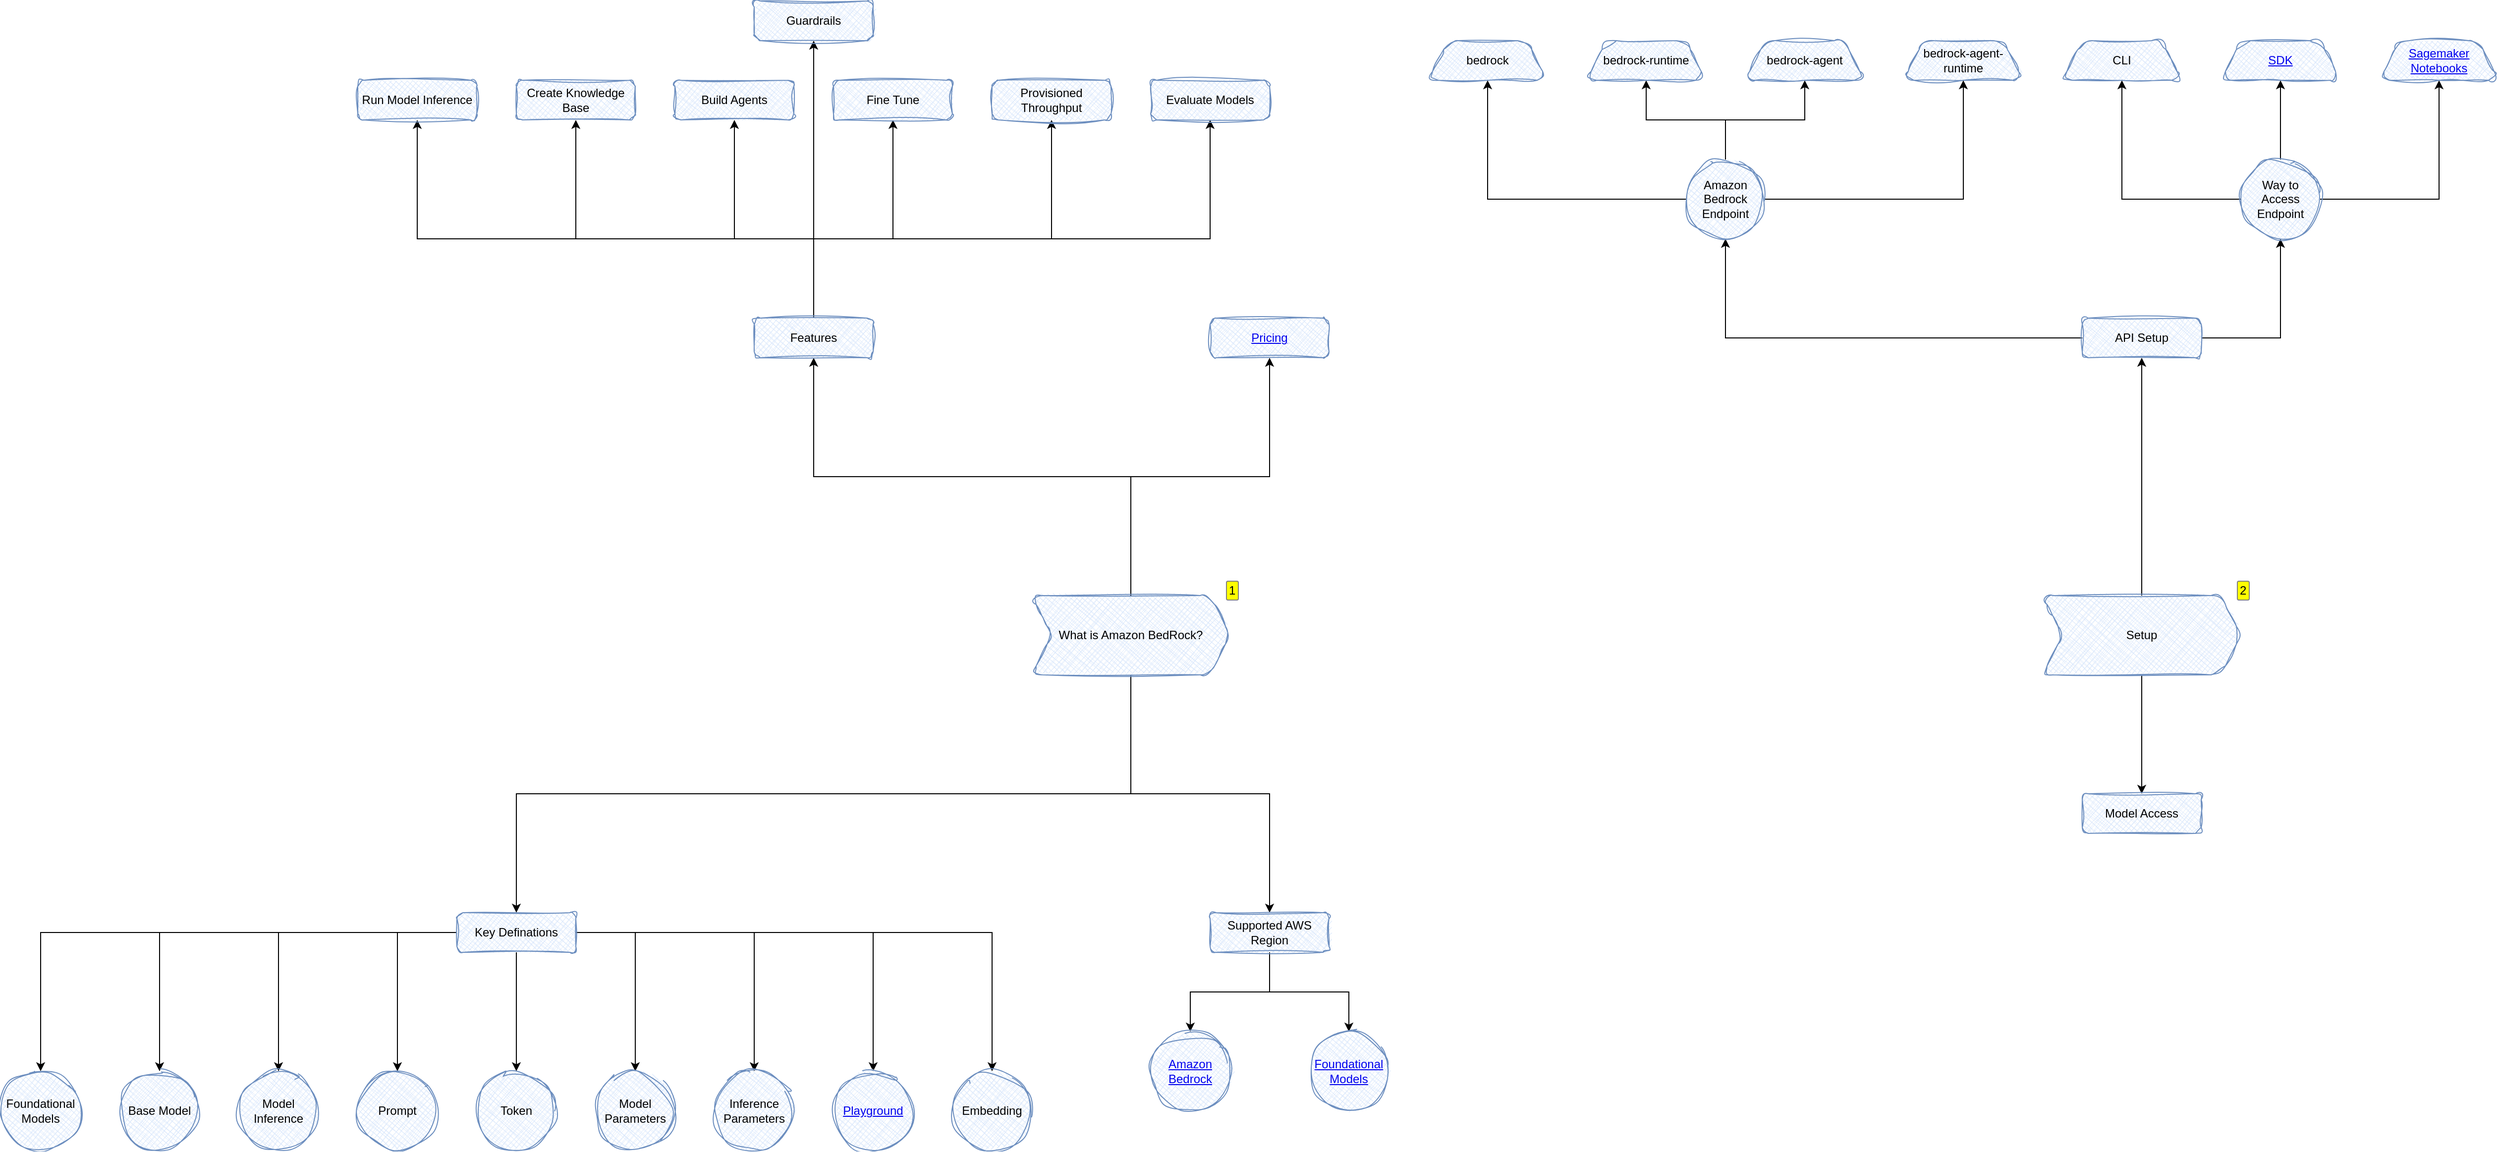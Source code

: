 <mxfile border="50" scale="3" compressed="false" locked="false" version="24.6.1" type="github">
  <diagram id="XDDI6lQXFnjoqCgmZGp5" name="Amazon Bedrock">
    <mxGraphModel dx="3278" dy="2158" grid="1" gridSize="10" guides="1" tooltips="1" connect="1" arrows="1" fold="1" page="1" pageScale="1" pageWidth="850" pageHeight="1100" math="0" shadow="0">
      <root>
        <mxCell id="0" />
        <mxCell id="1" parent="0" />
        <mxCell id="QQbbzArQkpCSjGnbr7T3-3" value="" style="edgeStyle=orthogonalEdgeStyle;rounded=0;hachureGap=4;orthogonalLoop=1;jettySize=auto;html=1;fontFamily=Architects Daughter;fontSource=https%3A%2F%2Ffonts.googleapis.com%2Fcss%3Ffamily%3DArchitects%2BDaughter;" edge="1" parent="1" source="QQbbzArQkpCSjGnbr7T3-1" target="QQbbzArQkpCSjGnbr7T3-2">
          <mxGeometry relative="1" as="geometry">
            <Array as="points">
              <mxPoint x="100" y="400" />
              <mxPoint x="-220" y="400" />
            </Array>
          </mxGeometry>
        </mxCell>
        <mxCell id="QQbbzArQkpCSjGnbr7T3-5" value="" style="edgeStyle=orthogonalEdgeStyle;shape=connector;rounded=0;hachureGap=4;orthogonalLoop=1;jettySize=auto;html=1;strokeColor=default;align=center;verticalAlign=middle;fontFamily=Architects Daughter;fontSource=https%3A%2F%2Ffonts.googleapis.com%2Fcss%3Ffamily%3DArchitects%2BDaughter;fontSize=11;fontColor=default;labelBackgroundColor=default;endArrow=classic;" edge="1" parent="1" source="QQbbzArQkpCSjGnbr7T3-1" target="QQbbzArQkpCSjGnbr7T3-4">
          <mxGeometry relative="1" as="geometry" />
        </mxCell>
        <mxCell id="QQbbzArQkpCSjGnbr7T3-7" value="" style="edgeStyle=orthogonalEdgeStyle;shape=connector;rounded=0;hachureGap=4;orthogonalLoop=1;jettySize=auto;html=1;strokeColor=default;align=center;verticalAlign=middle;fontFamily=Architects Daughter;fontSource=https%3A%2F%2Ffonts.googleapis.com%2Fcss%3Ffamily%3DArchitects%2BDaughter;fontSize=11;fontColor=default;labelBackgroundColor=default;endArrow=classic;" edge="1" parent="1" source="QQbbzArQkpCSjGnbr7T3-1" target="QQbbzArQkpCSjGnbr7T3-6">
          <mxGeometry relative="1" as="geometry">
            <Array as="points">
              <mxPoint x="100" y="720" />
              <mxPoint x="-520" y="720" />
            </Array>
          </mxGeometry>
        </mxCell>
        <mxCell id="QQbbzArQkpCSjGnbr7T3-9" value="" style="edgeStyle=orthogonalEdgeStyle;shape=connector;rounded=0;hachureGap=4;orthogonalLoop=1;jettySize=auto;html=1;strokeColor=default;align=center;verticalAlign=middle;fontFamily=Architects Daughter;fontSource=https%3A%2F%2Ffonts.googleapis.com%2Fcss%3Ffamily%3DArchitects%2BDaughter;fontSize=11;fontColor=default;labelBackgroundColor=default;endArrow=classic;" edge="1" parent="1" source="QQbbzArQkpCSjGnbr7T3-1" target="QQbbzArQkpCSjGnbr7T3-8">
          <mxGeometry relative="1" as="geometry" />
        </mxCell>
        <UserObject label="What is Amazon BedRock?" tooltip="Amazon Bedrock is a fully managed service that makes high-performing foundation models (FMs) from leading AI startups and Amazon available for your use through a unified API. You can choose from a wide range of foundation models to find the model that is best suited for your use case. Amazon Bedrock also offers a broad set of capabilities to build generative AI applications with security, privacy, and responsible AI. Using Amazon Bedrock, you can easily experiment with and evaluate top foundation models for your use cases, privately customize them with your data using techniques such as fine-tuning and Retrieval Augmented Generation (RAG), and build agents that execute tasks using your enterprise systems and data sources.&#xa;&#xa;With Amazon Bedrock&#39;s serverless experience, you can get started quickly, privately customize foundation models with your own data, and easily and securely integrate and deploy them into your applications using AWS tools without having to manage any infrastructure." id="QQbbzArQkpCSjGnbr7T3-1">
          <mxCell style="shape=step;perimeter=stepPerimeter;whiteSpace=wrap;html=1;fixedSize=1;sketch=1;curveFitting=1;jiggle=2;shadow=0;rounded=1;fillStyle=cross-hatch;fillColor=#dae8fc;strokeColor=#6c8ebf;treeFolding=1;treeMoving=1;enumerate=1;" vertex="1" parent="1">
            <mxGeometry y="520" width="200" height="80" as="geometry" />
          </mxCell>
        </UserObject>
        <mxCell id="QQbbzArQkpCSjGnbr7T3-16" style="edgeStyle=orthogonalEdgeStyle;shape=connector;rounded=0;hachureGap=4;orthogonalLoop=1;jettySize=auto;html=1;entryX=0.5;entryY=1;entryDx=0;entryDy=0;strokeColor=default;align=center;verticalAlign=middle;fontFamily=Architects Daughter;fontSource=https%3A%2F%2Ffonts.googleapis.com%2Fcss%3Ffamily%3DArchitects%2BDaughter;fontSize=11;fontColor=default;labelBackgroundColor=default;endArrow=classic;" edge="1" parent="1" source="QQbbzArQkpCSjGnbr7T3-2" target="QQbbzArQkpCSjGnbr7T3-13">
          <mxGeometry relative="1" as="geometry">
            <Array as="points">
              <mxPoint x="-220" y="160" />
              <mxPoint x="-140" y="160" />
            </Array>
          </mxGeometry>
        </mxCell>
        <mxCell id="QQbbzArQkpCSjGnbr7T3-17" style="edgeStyle=orthogonalEdgeStyle;shape=connector;rounded=0;hachureGap=4;orthogonalLoop=1;jettySize=auto;html=1;strokeColor=default;align=center;verticalAlign=middle;fontFamily=Architects Daughter;fontSource=https%3A%2F%2Ffonts.googleapis.com%2Fcss%3Ffamily%3DArchitects%2BDaughter;fontSize=11;fontColor=default;labelBackgroundColor=default;endArrow=classic;" edge="1" parent="1" source="QQbbzArQkpCSjGnbr7T3-2" target="QQbbzArQkpCSjGnbr7T3-14">
          <mxGeometry relative="1" as="geometry">
            <Array as="points">
              <mxPoint x="-220" y="160" />
              <mxPoint x="20" y="160" />
            </Array>
          </mxGeometry>
        </mxCell>
        <mxCell id="QQbbzArQkpCSjGnbr7T3-19" style="edgeStyle=orthogonalEdgeStyle;shape=connector;rounded=0;hachureGap=4;orthogonalLoop=1;jettySize=auto;html=1;strokeColor=default;align=center;verticalAlign=middle;fontFamily=Architects Daughter;fontSource=https%3A%2F%2Ffonts.googleapis.com%2Fcss%3Ffamily%3DArchitects%2BDaughter;fontSize=11;fontColor=default;labelBackgroundColor=default;endArrow=classic;" edge="1" parent="1" source="QQbbzArQkpCSjGnbr7T3-2" target="QQbbzArQkpCSjGnbr7T3-18">
          <mxGeometry relative="1" as="geometry">
            <Array as="points">
              <mxPoint x="-220" y="160" />
              <mxPoint x="180" y="160" />
            </Array>
          </mxGeometry>
        </mxCell>
        <mxCell id="QQbbzArQkpCSjGnbr7T3-21" style="edgeStyle=orthogonalEdgeStyle;shape=connector;rounded=0;hachureGap=4;orthogonalLoop=1;jettySize=auto;html=1;entryX=0.5;entryY=1;entryDx=0;entryDy=0;strokeColor=default;align=center;verticalAlign=middle;fontFamily=Architects Daughter;fontSource=https%3A%2F%2Ffonts.googleapis.com%2Fcss%3Ffamily%3DArchitects%2BDaughter;fontSize=11;fontColor=default;labelBackgroundColor=default;endArrow=classic;" edge="1" parent="1" source="QQbbzArQkpCSjGnbr7T3-2" target="QQbbzArQkpCSjGnbr7T3-20">
          <mxGeometry relative="1" as="geometry">
            <Array as="points">
              <mxPoint x="-220" y="160" />
              <mxPoint x="-620" y="160" />
            </Array>
          </mxGeometry>
        </mxCell>
        <mxCell id="QQbbzArQkpCSjGnbr7T3-22" style="edgeStyle=orthogonalEdgeStyle;shape=connector;rounded=0;hachureGap=4;orthogonalLoop=1;jettySize=auto;html=1;entryX=0.5;entryY=1;entryDx=0;entryDy=0;strokeColor=default;align=center;verticalAlign=middle;fontFamily=Architects Daughter;fontSource=https%3A%2F%2Ffonts.googleapis.com%2Fcss%3Ffamily%3DArchitects%2BDaughter;fontSize=11;fontColor=default;labelBackgroundColor=default;endArrow=classic;" edge="1" parent="1" source="QQbbzArQkpCSjGnbr7T3-2" target="QQbbzArQkpCSjGnbr7T3-12">
          <mxGeometry relative="1" as="geometry">
            <Array as="points">
              <mxPoint x="-220" y="160" />
              <mxPoint x="-300" y="160" />
            </Array>
          </mxGeometry>
        </mxCell>
        <mxCell id="QQbbzArQkpCSjGnbr7T3-23" style="edgeStyle=orthogonalEdgeStyle;shape=connector;rounded=0;hachureGap=4;orthogonalLoop=1;jettySize=auto;html=1;entryX=0.5;entryY=1;entryDx=0;entryDy=0;strokeColor=default;align=center;verticalAlign=middle;fontFamily=Architects Daughter;fontSource=https%3A%2F%2Ffonts.googleapis.com%2Fcss%3Ffamily%3DArchitects%2BDaughter;fontSize=11;fontColor=default;labelBackgroundColor=default;endArrow=classic;" edge="1" parent="1" source="QQbbzArQkpCSjGnbr7T3-2" target="QQbbzArQkpCSjGnbr7T3-10">
          <mxGeometry relative="1" as="geometry">
            <Array as="points">
              <mxPoint x="-220" y="160" />
              <mxPoint x="-460" y="160" />
            </Array>
          </mxGeometry>
        </mxCell>
        <mxCell id="QQbbzArQkpCSjGnbr7T3-25" value="" style="edgeStyle=orthogonalEdgeStyle;shape=connector;rounded=0;hachureGap=4;orthogonalLoop=1;jettySize=auto;html=1;strokeColor=default;align=center;verticalAlign=middle;fontFamily=Architects Daughter;fontSource=https%3A%2F%2Ffonts.googleapis.com%2Fcss%3Ffamily%3DArchitects%2BDaughter;fontSize=11;fontColor=default;labelBackgroundColor=default;endArrow=classic;" edge="1" parent="1" source="QQbbzArQkpCSjGnbr7T3-2" target="QQbbzArQkpCSjGnbr7T3-24">
          <mxGeometry relative="1" as="geometry" />
        </mxCell>
        <mxCell id="QQbbzArQkpCSjGnbr7T3-2" value="Features" style="whiteSpace=wrap;html=1;fillColor=#dae8fc;strokeColor=#6c8ebf;sketch=1;curveFitting=1;jiggle=2;shadow=0;rounded=1;fillStyle=cross-hatch;" vertex="1" parent="1">
          <mxGeometry x="-280" y="240" width="120" height="40" as="geometry" />
        </mxCell>
        <UserObject label="&lt;a href=&quot;https://aws.amazon.com/bedrock/pricing&quot;&gt;Pricing&lt;/a&gt;" tooltip="With Amazon Bedrock, you pay to run inference on any of the third-party foundation models. Pricing is based on the volume of input tokens and output tokens, and on whether you have purchased provisioned throughput for the model. For more information, see the Model providers page in the Amazon Bedrock console. For each model, pricing is listed following the model version. For more information about purchasing Provisioned Throughput, see Provisioned Throughput for Amazon Bedrock." id="QQbbzArQkpCSjGnbr7T3-4">
          <mxCell style="whiteSpace=wrap;html=1;fillColor=#dae8fc;strokeColor=#6c8ebf;sketch=1;curveFitting=1;jiggle=2;shadow=0;rounded=1;fillStyle=cross-hatch;" vertex="1" parent="1">
            <mxGeometry x="180" y="240" width="120" height="40" as="geometry" />
          </mxCell>
        </UserObject>
        <mxCell id="cnEi_GldgaMHaCoD5AnP-6" value="" style="edgeStyle=orthogonalEdgeStyle;shape=connector;rounded=0;hachureGap=4;orthogonalLoop=1;jettySize=auto;html=1;strokeColor=default;align=center;verticalAlign=middle;fontFamily=Architects Daughter;fontSource=https%3A%2F%2Ffonts.googleapis.com%2Fcss%3Ffamily%3DArchitects%2BDaughter;fontSize=11;fontColor=default;labelBackgroundColor=default;endArrow=classic;" edge="1" parent="1" source="QQbbzArQkpCSjGnbr7T3-6" target="cnEi_GldgaMHaCoD5AnP-5">
          <mxGeometry relative="1" as="geometry" />
        </mxCell>
        <mxCell id="cnEi_GldgaMHaCoD5AnP-15" style="edgeStyle=orthogonalEdgeStyle;shape=connector;rounded=0;hachureGap=4;orthogonalLoop=1;jettySize=auto;html=1;strokeColor=default;align=center;verticalAlign=middle;fontFamily=Architects Daughter;fontSource=https%3A%2F%2Ffonts.googleapis.com%2Fcss%3Ffamily%3DArchitects%2BDaughter;fontSize=11;fontColor=default;labelBackgroundColor=default;endArrow=classic;" edge="1" parent="1" source="QQbbzArQkpCSjGnbr7T3-6" target="cnEi_GldgaMHaCoD5AnP-10">
          <mxGeometry relative="1" as="geometry" />
        </mxCell>
        <mxCell id="cnEi_GldgaMHaCoD5AnP-16" style="edgeStyle=orthogonalEdgeStyle;shape=connector;rounded=0;hachureGap=4;orthogonalLoop=1;jettySize=auto;html=1;entryX=0.5;entryY=0;entryDx=0;entryDy=0;strokeColor=default;align=center;verticalAlign=middle;fontFamily=Architects Daughter;fontSource=https%3A%2F%2Ffonts.googleapis.com%2Fcss%3Ffamily%3DArchitects%2BDaughter;fontSize=11;fontColor=default;labelBackgroundColor=default;endArrow=classic;" edge="1" parent="1" source="QQbbzArQkpCSjGnbr7T3-6" target="cnEi_GldgaMHaCoD5AnP-13">
          <mxGeometry relative="1" as="geometry" />
        </mxCell>
        <mxCell id="cnEi_GldgaMHaCoD5AnP-17" style="edgeStyle=orthogonalEdgeStyle;shape=connector;rounded=0;hachureGap=4;orthogonalLoop=1;jettySize=auto;html=1;entryX=0.5;entryY=0;entryDx=0;entryDy=0;strokeColor=default;align=center;verticalAlign=middle;fontFamily=Architects Daughter;fontSource=https%3A%2F%2Ffonts.googleapis.com%2Fcss%3Ffamily%3DArchitects%2BDaughter;fontSize=11;fontColor=default;labelBackgroundColor=default;endArrow=classic;" edge="1" parent="1" source="QQbbzArQkpCSjGnbr7T3-6" target="cnEi_GldgaMHaCoD5AnP-12">
          <mxGeometry relative="1" as="geometry" />
        </mxCell>
        <mxCell id="cnEi_GldgaMHaCoD5AnP-18" style="edgeStyle=orthogonalEdgeStyle;shape=connector;rounded=0;hachureGap=4;orthogonalLoop=1;jettySize=auto;html=1;entryX=0.5;entryY=0;entryDx=0;entryDy=0;strokeColor=default;align=center;verticalAlign=middle;fontFamily=Architects Daughter;fontSource=https%3A%2F%2Ffonts.googleapis.com%2Fcss%3Ffamily%3DArchitects%2BDaughter;fontSize=11;fontColor=default;labelBackgroundColor=default;endArrow=classic;" edge="1" parent="1" source="QQbbzArQkpCSjGnbr7T3-6" target="cnEi_GldgaMHaCoD5AnP-11">
          <mxGeometry relative="1" as="geometry" />
        </mxCell>
        <mxCell id="cnEi_GldgaMHaCoD5AnP-19" style="edgeStyle=orthogonalEdgeStyle;shape=connector;rounded=0;hachureGap=4;orthogonalLoop=1;jettySize=auto;html=1;strokeColor=default;align=center;verticalAlign=middle;fontFamily=Architects Daughter;fontSource=https%3A%2F%2Ffonts.googleapis.com%2Fcss%3Ffamily%3DArchitects%2BDaughter;fontSize=11;fontColor=default;labelBackgroundColor=default;endArrow=classic;" edge="1" parent="1" source="QQbbzArQkpCSjGnbr7T3-6" target="cnEi_GldgaMHaCoD5AnP-9">
          <mxGeometry relative="1" as="geometry" />
        </mxCell>
        <mxCell id="cnEi_GldgaMHaCoD5AnP-20" style="edgeStyle=orthogonalEdgeStyle;shape=connector;rounded=0;hachureGap=4;orthogonalLoop=1;jettySize=auto;html=1;entryX=0.5;entryY=0;entryDx=0;entryDy=0;strokeColor=default;align=center;verticalAlign=middle;fontFamily=Architects Daughter;fontSource=https%3A%2F%2Ffonts.googleapis.com%2Fcss%3Ffamily%3DArchitects%2BDaughter;fontSize=11;fontColor=default;labelBackgroundColor=default;endArrow=classic;" edge="1" parent="1" source="QQbbzArQkpCSjGnbr7T3-6" target="cnEi_GldgaMHaCoD5AnP-8">
          <mxGeometry relative="1" as="geometry" />
        </mxCell>
        <mxCell id="cnEi_GldgaMHaCoD5AnP-21" style="edgeStyle=orthogonalEdgeStyle;shape=connector;rounded=0;hachureGap=4;orthogonalLoop=1;jettySize=auto;html=1;strokeColor=default;align=center;verticalAlign=middle;fontFamily=Architects Daughter;fontSource=https%3A%2F%2Ffonts.googleapis.com%2Fcss%3Ffamily%3DArchitects%2BDaughter;fontSize=11;fontColor=default;labelBackgroundColor=default;endArrow=classic;" edge="1" parent="1" source="QQbbzArQkpCSjGnbr7T3-6" target="cnEi_GldgaMHaCoD5AnP-7">
          <mxGeometry relative="1" as="geometry" />
        </mxCell>
        <mxCell id="cnEi_GldgaMHaCoD5AnP-22" style="edgeStyle=orthogonalEdgeStyle;shape=connector;rounded=0;hachureGap=4;orthogonalLoop=1;jettySize=auto;html=1;entryX=0.5;entryY=0;entryDx=0;entryDy=0;strokeColor=default;align=center;verticalAlign=middle;fontFamily=Architects Daughter;fontSource=https%3A%2F%2Ffonts.googleapis.com%2Fcss%3Ffamily%3DArchitects%2BDaughter;fontSize=11;fontColor=default;labelBackgroundColor=default;endArrow=classic;" edge="1" parent="1" source="QQbbzArQkpCSjGnbr7T3-6" target="cnEi_GldgaMHaCoD5AnP-14">
          <mxGeometry relative="1" as="geometry" />
        </mxCell>
        <mxCell id="QQbbzArQkpCSjGnbr7T3-6" value="Key Definations" style="whiteSpace=wrap;html=1;fillColor=#dae8fc;strokeColor=#6c8ebf;sketch=1;curveFitting=1;jiggle=2;shadow=0;rounded=1;fillStyle=cross-hatch;" vertex="1" parent="1">
          <mxGeometry x="-580" y="840" width="120" height="40" as="geometry" />
        </mxCell>
        <mxCell id="cnEi_GldgaMHaCoD5AnP-2" value="" style="edgeStyle=orthogonalEdgeStyle;shape=connector;rounded=0;hachureGap=4;orthogonalLoop=1;jettySize=auto;html=1;strokeColor=default;align=center;verticalAlign=middle;fontFamily=Architects Daughter;fontSource=https%3A%2F%2Ffonts.googleapis.com%2Fcss%3Ffamily%3DArchitects%2BDaughter;fontSize=11;fontColor=default;labelBackgroundColor=default;endArrow=classic;" edge="1" parent="1" source="QQbbzArQkpCSjGnbr7T3-8" target="cnEi_GldgaMHaCoD5AnP-1">
          <mxGeometry relative="1" as="geometry" />
        </mxCell>
        <mxCell id="cnEi_GldgaMHaCoD5AnP-4" value="" style="edgeStyle=orthogonalEdgeStyle;shape=connector;rounded=0;hachureGap=4;orthogonalLoop=1;jettySize=auto;html=1;strokeColor=default;align=center;verticalAlign=middle;fontFamily=Architects Daughter;fontSource=https%3A%2F%2Ffonts.googleapis.com%2Fcss%3Ffamily%3DArchitects%2BDaughter;fontSize=11;fontColor=default;labelBackgroundColor=default;endArrow=classic;" edge="1" parent="1" source="QQbbzArQkpCSjGnbr7T3-8" target="cnEi_GldgaMHaCoD5AnP-3">
          <mxGeometry relative="1" as="geometry" />
        </mxCell>
        <mxCell id="QQbbzArQkpCSjGnbr7T3-8" value="Supported AWS Region" style="whiteSpace=wrap;html=1;fillColor=#dae8fc;strokeColor=#6c8ebf;sketch=1;curveFitting=1;jiggle=2;shadow=0;rounded=1;fillStyle=cross-hatch;" vertex="1" parent="1">
          <mxGeometry x="180" y="840" width="120" height="40" as="geometry" />
        </mxCell>
        <UserObject label="Create Knowledge Base" tooltip="Augment response generation with information from your data sources – Create knowledge bases by uploading data sources to be queried in order to augment a foundation model&#39;s generation of responses." id="QQbbzArQkpCSjGnbr7T3-10">
          <mxCell style="whiteSpace=wrap;html=1;fillColor=#dae8fc;strokeColor=#6c8ebf;sketch=1;curveFitting=1;jiggle=2;shadow=0;rounded=1;fillStyle=cross-hatch;" vertex="1" parent="1">
            <mxGeometry x="-520" width="120" height="40" as="geometry" />
          </mxCell>
        </UserObject>
        <UserObject label="Build Agents" tooltip="Create applications that reason through how to help a customer – Build agents that use foundation models, make API calls, and (optionally) query knowledge bases in order to reason through and carry out tasks for your customers.&#xa;" id="QQbbzArQkpCSjGnbr7T3-12">
          <mxCell style="whiteSpace=wrap;html=1;fillColor=#dae8fc;strokeColor=#6c8ebf;sketch=1;curveFitting=1;jiggle=2;shadow=0;rounded=1;fillStyle=cross-hatch;" vertex="1" parent="1">
            <mxGeometry x="-360" width="120" height="40" as="geometry" />
          </mxCell>
        </UserObject>
        <UserObject label="Fine Tune" tooltip="&#xa;&#xa;Adapt models to specific tasks and domains with training data – Customize an Amazon Bedrock foundation model by providing training data for fine-tuning or continued-pretraining in order to adjust a model&#39;s parameters and improve its performance on specific tasks or in certain domains.&#xa;" id="QQbbzArQkpCSjGnbr7T3-13">
          <mxCell style="whiteSpace=wrap;html=1;fillColor=#dae8fc;strokeColor=#6c8ebf;sketch=1;curveFitting=1;jiggle=2;shadow=0;rounded=1;fillStyle=cross-hatch;" vertex="1" parent="1">
            <mxGeometry x="-200" width="120" height="40" as="geometry" />
          </mxCell>
        </UserObject>
        <UserObject label="Provisioned Throughput" tooltip="Improve your FM-based application&#39;s efficiency and output – Purchase Provisioned Throughput for a foundation model in order to run inference on models more efficiently and at discounted rates." id="QQbbzArQkpCSjGnbr7T3-14">
          <mxCell style="whiteSpace=wrap;html=1;fillColor=#dae8fc;strokeColor=#6c8ebf;sketch=1;curveFitting=1;jiggle=2;shadow=0;rounded=1;fillStyle=cross-hatch;" vertex="1" parent="1">
            <mxGeometry x="-40" width="120" height="40" as="geometry" />
          </mxCell>
        </UserObject>
        <UserObject label="Evaluate Models" tooltip="Determine the best model for your use case – Evaluate outputs of different models with built-in or custom prompt datasets to determine the model that is best suited for your application." id="QQbbzArQkpCSjGnbr7T3-18">
          <mxCell style="whiteSpace=wrap;html=1;fillColor=#dae8fc;strokeColor=#6c8ebf;sketch=1;curveFitting=1;jiggle=2;shadow=0;rounded=1;fillStyle=cross-hatch;" vertex="1" parent="1">
            <mxGeometry x="120" width="120" height="40" as="geometry" />
          </mxCell>
        </UserObject>
        <UserObject label="Run Model Inference" tooltip="&#xa;&#xa;Experiment with prompts and configurations – Run model inference by sending prompts using different configurations and foundation models to generate responses. You can use the API or the text, image, and chat playgrounds in the console to experiment in a graphical interface. When you&#39;re ready, set up your application to make requests to the InvokeModel APIs.&#xa;" id="QQbbzArQkpCSjGnbr7T3-20">
          <mxCell style="whiteSpace=wrap;html=1;fillColor=#dae8fc;strokeColor=#6c8ebf;sketch=1;curveFitting=1;jiggle=2;shadow=0;rounded=1;fillStyle=cross-hatch;" vertex="1" parent="1">
            <mxGeometry x="-680" width="120" height="40" as="geometry" />
          </mxCell>
        </UserObject>
        <UserObject label="Guardrails" tooltip="Prevent inappropriate or unwanted content – Use guardrails to implement safeguards for your generative AI applications.&#xa;" id="QQbbzArQkpCSjGnbr7T3-24">
          <mxCell style="whiteSpace=wrap;html=1;fillColor=#dae8fc;strokeColor=#6c8ebf;sketch=1;curveFitting=1;jiggle=2;shadow=0;rounded=1;fillStyle=cross-hatch;" vertex="1" parent="1">
            <mxGeometry x="-280" y="-80" width="120" height="40" as="geometry" />
          </mxCell>
        </UserObject>
        <mxCell id="cnEi_GldgaMHaCoD5AnP-1" value="&lt;a href=&quot;https://docs.aws.amazon.com/bedrock/latest/userguide/models-regions.html&quot;&gt;Foundational Models&lt;/a&gt;" style="ellipse;whiteSpace=wrap;html=1;fillColor=#dae8fc;strokeColor=#6c8ebf;sketch=1;curveFitting=1;jiggle=2;shadow=0;rounded=1;fillStyle=cross-hatch;" vertex="1" parent="1">
          <mxGeometry x="280" y="960" width="80" height="80" as="geometry" />
        </mxCell>
        <mxCell id="cnEi_GldgaMHaCoD5AnP-3" value="&lt;a href=&quot;https://docs.aws.amazon.com/general/latest/gr/bedrock.html#bedrock_region&quot;&gt;Amazon Bedrock&lt;/a&gt;" style="ellipse;whiteSpace=wrap;html=1;fillColor=#dae8fc;strokeColor=#6c8ebf;sketch=1;curveFitting=1;jiggle=2;shadow=0;rounded=1;fillStyle=cross-hatch;" vertex="1" parent="1">
          <mxGeometry x="120" y="960" width="80" height="80" as="geometry" />
        </mxCell>
        <UserObject label="Foundational Models" tooltip="Foundation model (FM) – An AI model with a large number of parameters and trained on a massive amount of diverse data. A foundation model can generate a variety of responses for a wide range of use cases. Foundation models can generate text or image, and can also convert input into embeddings. Before you can use an Amazon Bedrock foundation model, you must request access. For more information about foundation models, see Supported foundation models in Amazon Bedrock.&#xa;" id="cnEi_GldgaMHaCoD5AnP-5">
          <mxCell style="ellipse;whiteSpace=wrap;html=1;fillColor=#dae8fc;strokeColor=#6c8ebf;sketch=1;curveFitting=1;jiggle=2;shadow=0;rounded=1;fillStyle=cross-hatch;" vertex="1" parent="1">
            <mxGeometry x="-1040" y="1000" width="80" height="80" as="geometry" />
          </mxCell>
        </UserObject>
        <UserObject label="&lt;a href=&quot;https://docs.aws.amazon.com/bedrock/latest/userguide/playgrounds.html&quot;&gt;Playground&lt;/a&gt;" tooltip="Playground – A user-friendly graphical interface in the AWS Management Console in which you can experiment with running model inference to familiarize yourself with Amazon Bedrock. Use the playground to test out the effects of different models, configurations, and inference parameters on the responses generated for different prompts that you enter." id="cnEi_GldgaMHaCoD5AnP-7">
          <mxCell style="ellipse;whiteSpace=wrap;html=1;fillColor=#dae8fc;strokeColor=#6c8ebf;sketch=1;curveFitting=1;jiggle=2;shadow=0;rounded=1;fillStyle=cross-hatch;" vertex="1" parent="1">
            <mxGeometry x="-200" y="1000" width="80" height="80" as="geometry" />
          </mxCell>
        </UserObject>
        <UserObject label="Inference Parameters" tooltip="Inference parameters – Values that can be adjusted during model inference to influence a response. Inference parameters can affect how varied responses are and can also limit the length of a response or the occurrence of specified sequences. " id="cnEi_GldgaMHaCoD5AnP-8">
          <mxCell style="ellipse;whiteSpace=wrap;html=1;fillColor=#dae8fc;strokeColor=#6c8ebf;sketch=1;curveFitting=1;jiggle=2;shadow=0;rounded=1;fillStyle=cross-hatch;" vertex="1" parent="1">
            <mxGeometry x="-320" y="1000" width="80" height="80" as="geometry" />
          </mxCell>
        </UserObject>
        <UserObject label="Model Parameters" tooltip="Model parameters – Values that define a model and its behavior in interpreting input and generating responses. Model parameters are controlled and updated by providers. You can also update model parameters to create a new model through the process of model customization." id="cnEi_GldgaMHaCoD5AnP-9">
          <mxCell style="ellipse;whiteSpace=wrap;html=1;fillColor=#dae8fc;strokeColor=#6c8ebf;sketch=1;curveFitting=1;jiggle=2;shadow=0;rounded=1;fillStyle=cross-hatch;" vertex="1" parent="1">
            <mxGeometry x="-440" y="1000" width="80" height="80" as="geometry" />
          </mxCell>
        </UserObject>
        <UserObject label="Token" tooltip="Token – A sequence of characters that a model can interpret or predict as a single unit of meaning. For example, with text models, a token could correspond not just to a word, but also to a part of a word with grammatical meaning (such as &quot;-ed&quot;), a punctuation mark (such as &quot;?&quot;), or a common phrase (such as &quot;a lot&quot;)." id="cnEi_GldgaMHaCoD5AnP-10">
          <mxCell style="ellipse;whiteSpace=wrap;html=1;fillColor=#dae8fc;strokeColor=#6c8ebf;sketch=1;curveFitting=1;jiggle=2;shadow=0;rounded=1;fillStyle=cross-hatch;" vertex="1" parent="1">
            <mxGeometry x="-560" y="1000" width="80" height="80" as="geometry" />
          </mxCell>
        </UserObject>
        <UserObject label="Base Model" tooltip="Base model – A foundation model that is packaged by a provider and ready to use. Amazon Bedrock offers a variety of industry-leading foundation models from leading providers. " id="cnEi_GldgaMHaCoD5AnP-11">
          <mxCell style="ellipse;whiteSpace=wrap;html=1;fillColor=#dae8fc;strokeColor=#6c8ebf;sketch=1;curveFitting=1;jiggle=2;shadow=0;rounded=1;fillStyle=cross-hatch;" vertex="1" parent="1">
            <mxGeometry x="-920" y="1000" width="80" height="80" as="geometry" />
          </mxCell>
        </UserObject>
        <UserObject label="Model Inference" tooltip="Model inference – The process of a foundation model generating an output (response) from a given input (prompt)." id="cnEi_GldgaMHaCoD5AnP-12">
          <mxCell style="ellipse;whiteSpace=wrap;html=1;fillColor=#dae8fc;strokeColor=#6c8ebf;sketch=1;curveFitting=1;jiggle=2;shadow=0;rounded=1;fillStyle=cross-hatch;" vertex="1" parent="1">
            <mxGeometry x="-800" y="1000" width="80" height="80" as="geometry" />
          </mxCell>
        </UserObject>
        <UserObject label="Prompt" tooltip="Prompt – An input provided to a model to guide it to generate an appropriate response or output for the input. For example, a text prompt can consist of a single line for the model to respond to, or it can detail instructions or a task for the model to perform. The prompt can contain the context of the task, examples of outputs, or text for a model to use in its response. Prompts can be used to carry out tasks such as classification, question answering, code generation, creative writing, and more." id="cnEi_GldgaMHaCoD5AnP-13">
          <mxCell style="ellipse;whiteSpace=wrap;html=1;fillColor=#dae8fc;strokeColor=#6c8ebf;sketch=1;curveFitting=1;jiggle=2;shadow=0;rounded=1;fillStyle=cross-hatch;" vertex="1" parent="1">
            <mxGeometry x="-680" y="1000" width="80" height="80" as="geometry" />
          </mxCell>
        </UserObject>
        <UserObject label="Embedding" tooltip="Embedding – The process of condensing information by transforming input into a vector of numerical values, known as the embeddings, in order to compare the similarity between different objects by using a shared numerical representation. For example, sentences can be compared to determine the similarity in meaning, images can be compared to determine visual similarity, or text and image can be compared to see if they&#39;re relevant to each other. You can also combine text and image inputs into an averaged embeddings vector if it&#39;s relevant to your use case. " id="cnEi_GldgaMHaCoD5AnP-14">
          <mxCell style="ellipse;whiteSpace=wrap;html=1;fillColor=#dae8fc;strokeColor=#6c8ebf;sketch=1;curveFitting=1;jiggle=2;shadow=0;rounded=1;fillStyle=cross-hatch;" vertex="1" parent="1">
            <mxGeometry x="-80" y="1000" width="80" height="80" as="geometry" />
          </mxCell>
        </UserObject>
        <mxCell id="cnEi_GldgaMHaCoD5AnP-27" value="" style="edgeStyle=orthogonalEdgeStyle;shape=connector;rounded=0;hachureGap=4;orthogonalLoop=1;jettySize=auto;html=1;strokeColor=default;align=center;verticalAlign=middle;fontFamily=Architects Daughter;fontSource=https%3A%2F%2Ffonts.googleapis.com%2Fcss%3Ffamily%3DArchitects%2BDaughter;fontSize=11;fontColor=default;labelBackgroundColor=default;endArrow=classic;" edge="1" parent="1" source="cnEi_GldgaMHaCoD5AnP-23" target="cnEi_GldgaMHaCoD5AnP-26">
          <mxGeometry relative="1" as="geometry" />
        </mxCell>
        <mxCell id="cnEi_GldgaMHaCoD5AnP-46" style="edgeStyle=orthogonalEdgeStyle;shape=connector;rounded=0;hachureGap=4;orthogonalLoop=1;jettySize=auto;html=1;entryX=0.5;entryY=0;entryDx=0;entryDy=0;strokeColor=default;align=center;verticalAlign=middle;fontFamily=Architects Daughter;fontSource=https%3A%2F%2Ffonts.googleapis.com%2Fcss%3Ffamily%3DArchitects%2BDaughter;fontSize=11;fontColor=default;labelBackgroundColor=default;endArrow=classic;" edge="1" parent="1" source="cnEi_GldgaMHaCoD5AnP-23" target="cnEi_GldgaMHaCoD5AnP-24">
          <mxGeometry relative="1" as="geometry" />
        </mxCell>
        <UserObject label="Setup" tooltip="Amazon Bedrock is a fully managed service that makes high-performing foundation models (FMs) from leading AI startups and Amazon available for your use through a unified API. You can choose from a wide range of foundation models to find the model that is best suited for your use case. Amazon Bedrock also offers a broad set of capabilities to build generative AI applications with security, privacy, and responsible AI. Using Amazon Bedrock, you can easily experiment with and evaluate top foundation models for your use cases, privately customize them with your data using techniques such as fine-tuning and Retrieval Augmented Generation (RAG), and build agents that execute tasks using your enterprise systems and data sources.&#xa;&#xa;With Amazon Bedrock&#39;s serverless experience, you can get started quickly, privately customize foundation models with your own data, and easily and securely integrate and deploy them into your applications using AWS tools without having to manage any infrastructure." id="cnEi_GldgaMHaCoD5AnP-23">
          <mxCell style="shape=step;perimeter=stepPerimeter;whiteSpace=wrap;html=1;fixedSize=1;sketch=1;curveFitting=1;jiggle=2;shadow=0;rounded=1;fillStyle=cross-hatch;fillColor=#dae8fc;strokeColor=#6c8ebf;treeFolding=1;treeMoving=1;enumerate=1;" vertex="1" parent="1">
            <mxGeometry x="1020" y="520" width="200" height="80" as="geometry" />
          </mxCell>
        </UserObject>
        <mxCell id="cnEi_GldgaMHaCoD5AnP-24" value="Model Access" style="whiteSpace=wrap;html=1;fillColor=#dae8fc;strokeColor=#6c8ebf;sketch=1;curveFitting=1;jiggle=2;shadow=0;rounded=1;fillStyle=cross-hatch;" vertex="1" parent="1">
          <mxGeometry x="1060" y="720" width="120" height="40" as="geometry" />
        </mxCell>
        <mxCell id="cnEi_GldgaMHaCoD5AnP-29" value="" style="edgeStyle=orthogonalEdgeStyle;shape=connector;rounded=0;hachureGap=4;orthogonalLoop=1;jettySize=auto;html=1;strokeColor=default;align=center;verticalAlign=middle;fontFamily=Architects Daughter;fontSource=https%3A%2F%2Ffonts.googleapis.com%2Fcss%3Ffamily%3DArchitects%2BDaughter;fontSize=11;fontColor=default;labelBackgroundColor=default;endArrow=classic;" edge="1" parent="1" source="cnEi_GldgaMHaCoD5AnP-26" target="cnEi_GldgaMHaCoD5AnP-28">
          <mxGeometry relative="1" as="geometry">
            <Array as="points">
              <mxPoint x="700" y="260" />
            </Array>
          </mxGeometry>
        </mxCell>
        <mxCell id="cnEi_GldgaMHaCoD5AnP-39" value="" style="edgeStyle=orthogonalEdgeStyle;shape=connector;rounded=0;hachureGap=4;orthogonalLoop=1;jettySize=auto;html=1;strokeColor=default;align=center;verticalAlign=middle;fontFamily=Architects Daughter;fontSource=https%3A%2F%2Ffonts.googleapis.com%2Fcss%3Ffamily%3DArchitects%2BDaughter;fontSize=11;fontColor=default;labelBackgroundColor=default;endArrow=classic;" edge="1" parent="1" source="cnEi_GldgaMHaCoD5AnP-26" target="cnEi_GldgaMHaCoD5AnP-38">
          <mxGeometry relative="1" as="geometry" />
        </mxCell>
        <UserObject label="API Setup" tooltip="This section describes how to set up your environment to make Amazon Bedrock API calls and provides examples of common use-cases. You can access the Amazon Bedrock API using the AWS Command Line Interface (AWS CLI), an AWS SDK, or a SageMaker Notebook.&#xa;&#xa;Before you can access Amazon Bedrock APIs, you need to request access to the foundation models that you plan to use." id="cnEi_GldgaMHaCoD5AnP-26">
          <mxCell style="whiteSpace=wrap;html=1;fillColor=#dae8fc;strokeColor=#6c8ebf;sketch=1;curveFitting=1;jiggle=2;shadow=0;rounded=1;fillStyle=cross-hatch;" vertex="1" parent="1">
            <mxGeometry x="1060" y="240" width="120" height="40" as="geometry" />
          </mxCell>
        </UserObject>
        <mxCell id="cnEi_GldgaMHaCoD5AnP-31" value="" style="edgeStyle=orthogonalEdgeStyle;shape=connector;rounded=0;hachureGap=4;orthogonalLoop=1;jettySize=auto;html=1;strokeColor=default;align=center;verticalAlign=middle;fontFamily=Architects Daughter;fontSource=https%3A%2F%2Ffonts.googleapis.com%2Fcss%3Ffamily%3DArchitects%2BDaughter;fontSize=11;fontColor=default;labelBackgroundColor=default;endArrow=classic;" edge="1" parent="1" source="cnEi_GldgaMHaCoD5AnP-28" target="cnEi_GldgaMHaCoD5AnP-30">
          <mxGeometry relative="1" as="geometry" />
        </mxCell>
        <mxCell id="cnEi_GldgaMHaCoD5AnP-35" style="edgeStyle=orthogonalEdgeStyle;shape=connector;rounded=0;hachureGap=4;orthogonalLoop=1;jettySize=auto;html=1;entryX=0.5;entryY=1;entryDx=0;entryDy=0;strokeColor=default;align=center;verticalAlign=middle;fontFamily=Architects Daughter;fontSource=https%3A%2F%2Ffonts.googleapis.com%2Fcss%3Ffamily%3DArchitects%2BDaughter;fontSize=11;fontColor=default;labelBackgroundColor=default;endArrow=classic;" edge="1" parent="1" source="cnEi_GldgaMHaCoD5AnP-28" target="cnEi_GldgaMHaCoD5AnP-32">
          <mxGeometry relative="1" as="geometry" />
        </mxCell>
        <mxCell id="cnEi_GldgaMHaCoD5AnP-36" style="edgeStyle=orthogonalEdgeStyle;shape=connector;rounded=0;hachureGap=4;orthogonalLoop=1;jettySize=auto;html=1;entryX=0.5;entryY=1;entryDx=0;entryDy=0;strokeColor=default;align=center;verticalAlign=middle;fontFamily=Architects Daughter;fontSource=https%3A%2F%2Ffonts.googleapis.com%2Fcss%3Ffamily%3DArchitects%2BDaughter;fontSize=11;fontColor=default;labelBackgroundColor=default;endArrow=classic;" edge="1" parent="1" source="cnEi_GldgaMHaCoD5AnP-28" target="cnEi_GldgaMHaCoD5AnP-33">
          <mxGeometry relative="1" as="geometry" />
        </mxCell>
        <mxCell id="cnEi_GldgaMHaCoD5AnP-37" style="edgeStyle=orthogonalEdgeStyle;shape=connector;rounded=0;hachureGap=4;orthogonalLoop=1;jettySize=auto;html=1;entryX=0.5;entryY=1;entryDx=0;entryDy=0;strokeColor=default;align=center;verticalAlign=middle;fontFamily=Architects Daughter;fontSource=https%3A%2F%2Ffonts.googleapis.com%2Fcss%3Ffamily%3DArchitects%2BDaughter;fontSize=11;fontColor=default;labelBackgroundColor=default;endArrow=classic;" edge="1" parent="1" source="cnEi_GldgaMHaCoD5AnP-28" target="cnEi_GldgaMHaCoD5AnP-34">
          <mxGeometry relative="1" as="geometry" />
        </mxCell>
        <UserObject label="Amazon Bedrock Endpoint" tooltip="To connect programmatically to an AWS service, you use an endpoint. Refer to the Amazon Bedrock endpoints and quotas chapter in the AWS General Reference for information about the endpoints that you can use for Amazon Bedrock.&#xa;&#xa;Amazon Bedrock provides the following service endpoints.&#xa;&#xa;    bedrock – Contains control plane APIs for managing, training, and deploying models. For more information, see Amazon Bedrock Actions and Amazon Bedrock Data Types.&#xa;&#xa;    bedrock-runtime – Contains data plane APIs for making inference requests for models hosted in Amazon Bedrock. For more information, see Amazon Bedrock Runtime Actions and Amazon Bedrock Runtime Data Types.&#xa;&#xa;    bedrock-agent – Contains control plane APIs for creating and managing agents and knowledge bases. For more information, see Agents for Amazon Bedrock Actions and Agents for Amazon Bedrock Data Types.&#xa;&#xa;    bedrock-agent-runtime – Contains data plane APIs for invoking agents and querying knowledge bases. For more information, see Agents for Amazon Bedrock Runtime Actions and Agents for Amazon Bedrock Runtime Data Types.&#xa;" id="cnEi_GldgaMHaCoD5AnP-28">
          <mxCell style="ellipse;whiteSpace=wrap;html=1;fillColor=#dae8fc;strokeColor=#6c8ebf;sketch=1;curveFitting=1;jiggle=2;shadow=0;rounded=1;fillStyle=cross-hatch;" vertex="1" parent="1">
            <mxGeometry x="660" y="80" width="80" height="80" as="geometry" />
          </mxCell>
        </UserObject>
        <UserObject label="bedrock" tooltip="bedrock – Contains control plane APIs for managing, training, and deploying models. For more information, see Amazon Bedrock Actions and Amazon Bedrock Data Types.&#xa;" id="cnEi_GldgaMHaCoD5AnP-30">
          <mxCell style="shape=trapezoid;perimeter=trapezoidPerimeter;whiteSpace=wrap;html=1;fixedSize=1;fillColor=#dae8fc;strokeColor=#6c8ebf;sketch=1;curveFitting=1;jiggle=2;shadow=0;rounded=1;fillStyle=cross-hatch;" vertex="1" parent="1">
            <mxGeometry x="400" y="-40" width="120" height="40" as="geometry" />
          </mxCell>
        </UserObject>
        <UserObject label="bedrock-runtime" tooltip="bedrock-runtime – Contains data plane APIs for making inference requests for models hosted in Amazon Bedrock." id="cnEi_GldgaMHaCoD5AnP-32">
          <mxCell style="shape=trapezoid;perimeter=trapezoidPerimeter;whiteSpace=wrap;html=1;fixedSize=1;fillColor=#dae8fc;strokeColor=#6c8ebf;sketch=1;curveFitting=1;jiggle=2;shadow=0;rounded=1;fillStyle=cross-hatch;" vertex="1" parent="1">
            <mxGeometry x="560" y="-40" width="120" height="40" as="geometry" />
          </mxCell>
        </UserObject>
        <UserObject label="bedrock-agent" tooltip="bedrock-agent – Contains control plane APIs for creating and managing agents and knowledge bases." id="cnEi_GldgaMHaCoD5AnP-33">
          <mxCell style="shape=trapezoid;perimeter=trapezoidPerimeter;whiteSpace=wrap;html=1;fixedSize=1;fillColor=#dae8fc;strokeColor=#6c8ebf;sketch=1;curveFitting=1;jiggle=2;shadow=0;rounded=1;fillStyle=cross-hatch;" vertex="1" parent="1">
            <mxGeometry x="720" y="-40" width="120" height="40" as="geometry" />
          </mxCell>
        </UserObject>
        <UserObject label="bedrock-agent-runtime" tooltip="bedrock-agent-runtime – Contains data plane APIs for invoking agents and querying knowledge bases. " id="cnEi_GldgaMHaCoD5AnP-34">
          <mxCell style="shape=trapezoid;perimeter=trapezoidPerimeter;whiteSpace=wrap;html=1;fixedSize=1;fillColor=#dae8fc;strokeColor=#6c8ebf;sketch=1;curveFitting=1;jiggle=2;shadow=0;rounded=1;fillStyle=cross-hatch;" vertex="1" parent="1">
            <mxGeometry x="880" y="-40" width="120" height="40" as="geometry" />
          </mxCell>
        </UserObject>
        <mxCell id="cnEi_GldgaMHaCoD5AnP-41" value="" style="edgeStyle=orthogonalEdgeStyle;shape=connector;rounded=0;hachureGap=4;orthogonalLoop=1;jettySize=auto;html=1;strokeColor=default;align=center;verticalAlign=middle;fontFamily=Architects Daughter;fontSource=https%3A%2F%2Ffonts.googleapis.com%2Fcss%3Ffamily%3DArchitects%2BDaughter;fontSize=11;fontColor=default;labelBackgroundColor=default;endArrow=classic;" edge="1" parent="1" source="cnEi_GldgaMHaCoD5AnP-38" target="cnEi_GldgaMHaCoD5AnP-40">
          <mxGeometry relative="1" as="geometry" />
        </mxCell>
        <mxCell id="cnEi_GldgaMHaCoD5AnP-44" value="" style="edgeStyle=orthogonalEdgeStyle;shape=connector;rounded=0;hachureGap=4;orthogonalLoop=1;jettySize=auto;html=1;strokeColor=default;align=center;verticalAlign=middle;fontFamily=Architects Daughter;fontSource=https%3A%2F%2Ffonts.googleapis.com%2Fcss%3Ffamily%3DArchitects%2BDaughter;fontSize=11;fontColor=default;labelBackgroundColor=default;endArrow=classic;" edge="1" parent="1" source="cnEi_GldgaMHaCoD5AnP-38" target="cnEi_GldgaMHaCoD5AnP-42">
          <mxGeometry relative="1" as="geometry" />
        </mxCell>
        <mxCell id="cnEi_GldgaMHaCoD5AnP-45" style="edgeStyle=orthogonalEdgeStyle;shape=connector;rounded=0;hachureGap=4;orthogonalLoop=1;jettySize=auto;html=1;strokeColor=default;align=center;verticalAlign=middle;fontFamily=Architects Daughter;fontSource=https%3A%2F%2Ffonts.googleapis.com%2Fcss%3Ffamily%3DArchitects%2BDaughter;fontSize=11;fontColor=default;labelBackgroundColor=default;endArrow=classic;" edge="1" parent="1" source="cnEi_GldgaMHaCoD5AnP-38" target="cnEi_GldgaMHaCoD5AnP-43">
          <mxGeometry relative="1" as="geometry" />
        </mxCell>
        <mxCell id="cnEi_GldgaMHaCoD5AnP-38" value="Way to Access Endpoint" style="ellipse;whiteSpace=wrap;html=1;fillColor=#dae8fc;strokeColor=#6c8ebf;sketch=1;curveFitting=1;jiggle=2;shadow=0;rounded=1;fillStyle=cross-hatch;" vertex="1" parent="1">
          <mxGeometry x="1220" y="80" width="80" height="80" as="geometry" />
        </mxCell>
        <UserObject label="CLI" tooltip="If you plan to use the CLI, install and configure the AWS CLI by following the steps at Install or update the latest version of the AWS Command Line Interface User Guide.&#xa;&#xa;    Configure your AWS credentials using the aws configure CLI command by following the steps at Configure the AWS CLI.&#xa;&#xa;Refer to the following references for AWS CLI commands and operations:&#xa;&#xa;    Amazon Bedrock CLI commands&#xa;&#xa;    Amazon Bedrock Runtime CLI commands&#xa;&#xa;    Agents for Amazon Bedrock CLI commands&#xa;&#xa;    Agents for Amazon Bedrock Runtime CLI commands&#xa;" id="cnEi_GldgaMHaCoD5AnP-40">
          <mxCell style="shape=trapezoid;perimeter=trapezoidPerimeter;whiteSpace=wrap;html=1;fixedSize=1;fillColor=#dae8fc;strokeColor=#6c8ebf;sketch=1;curveFitting=1;jiggle=2;shadow=0;rounded=1;fillStyle=cross-hatch;" vertex="1" parent="1">
            <mxGeometry x="1040" y="-40" width="120" height="40" as="geometry" />
          </mxCell>
        </UserObject>
        <UserObject label="&lt;a href=&quot;https://docs.aws.amazon.com/bedrock/latest/userguide/api-setup.html#api-sdk&quot;&gt;SDK&lt;/a&gt;" tooltip="AWS software development kits (SDKs) are available for many popular programming languages. Each SDK provides an API, code examples, and documentation that make it easier for developers to build applications in their preferred language. SDKs automatically perform useful tasks for you, such as:&#xa;&#xa;    Cryptographically sign your service requests&#xa;&#xa;    Retry requests&#xa;&#xa;    Handle error responses&#xa;" id="cnEi_GldgaMHaCoD5AnP-42">
          <mxCell style="shape=trapezoid;perimeter=trapezoidPerimeter;whiteSpace=wrap;html=1;fixedSize=1;fillColor=#dae8fc;strokeColor=#6c8ebf;sketch=1;curveFitting=1;jiggle=2;shadow=0;rounded=1;fillStyle=cross-hatch;" vertex="1" parent="1">
            <mxGeometry x="1200" y="-40" width="120" height="40" as="geometry" />
          </mxCell>
        </UserObject>
        <UserObject label="&lt;a href=&quot;https://docs.aws.amazon.com/bedrock/latest/userguide/api-setup.html#api-using-sage&quot;&gt;Sagemaker Notebooks&lt;/a&gt;" tooltip="You can use the SDK for Python (Boto3) to invoke Amazon Bedrock API operations from a SageMaker notebook." id="cnEi_GldgaMHaCoD5AnP-43">
          <mxCell style="shape=trapezoid;perimeter=trapezoidPerimeter;whiteSpace=wrap;html=1;fixedSize=1;fillColor=#dae8fc;strokeColor=#6c8ebf;sketch=1;curveFitting=1;jiggle=2;shadow=0;rounded=1;fillStyle=cross-hatch;" vertex="1" parent="1">
            <mxGeometry x="1360" y="-40" width="120" height="40" as="geometry" />
          </mxCell>
        </UserObject>
        <mxCell id="cnEi_GldgaMHaCoD5AnP-47" style="edgeStyle=orthogonalEdgeStyle;shape=connector;rounded=0;hachureGap=4;orthogonalLoop=1;jettySize=auto;html=1;exitX=0.5;exitY=1;exitDx=0;exitDy=0;strokeColor=default;align=center;verticalAlign=middle;fontFamily=Architects Daughter;fontSource=https%3A%2F%2Ffonts.googleapis.com%2Fcss%3Ffamily%3DArchitects%2BDaughter;fontSize=11;fontColor=default;labelBackgroundColor=default;endArrow=classic;" edge="1" parent="1" source="cnEi_GldgaMHaCoD5AnP-40" target="cnEi_GldgaMHaCoD5AnP-40">
          <mxGeometry relative="1" as="geometry" />
        </mxCell>
      </root>
    </mxGraphModel>
  </diagram>
</mxfile>
